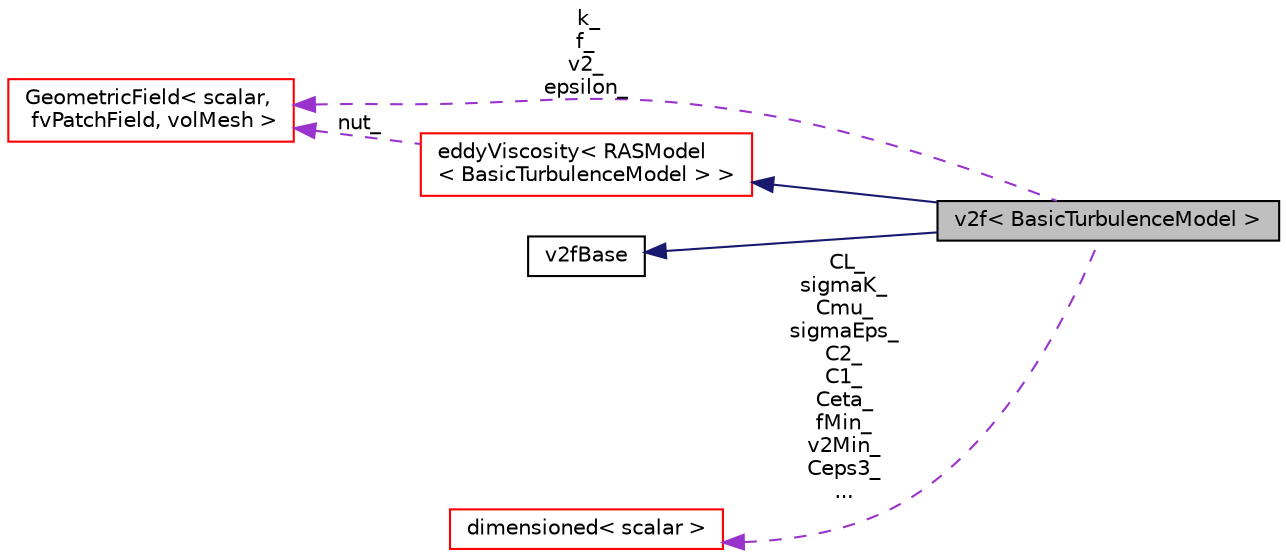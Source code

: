 digraph "v2f&lt; BasicTurbulenceModel &gt;"
{
  bgcolor="transparent";
  edge [fontname="Helvetica",fontsize="10",labelfontname="Helvetica",labelfontsize="10"];
  node [fontname="Helvetica",fontsize="10",shape=record];
  rankdir="LR";
  Node1 [label="v2f\< BasicTurbulenceModel \>",height=0.2,width=0.4,color="black", fillcolor="grey75", style="filled", fontcolor="black"];
  Node2 -> Node1 [dir="back",color="midnightblue",fontsize="10",style="solid",fontname="Helvetica"];
  Node2 [label="eddyViscosity\< RASModel\l\< BasicTurbulenceModel \> \>",height=0.2,width=0.4,color="red",URL="$a00620.html"];
  Node3 -> Node2 [dir="back",color="darkorchid3",fontsize="10",style="dashed",label=" nut_" ,fontname="Helvetica"];
  Node3 [label="GeometricField\< scalar,\l fvPatchField, volMesh \>",height=0.2,width=0.4,color="red",URL="$a00933.html"];
  Node4 -> Node1 [dir="back",color="midnightblue",fontsize="10",style="solid",fontname="Helvetica"];
  Node4 [label="v2fBase",height=0.2,width=0.4,color="black",URL="$a02873.html",tooltip="Abstract base-class for v2-f models to provide BCs access to the v2 and f fields. ..."];
  Node3 -> Node1 [dir="back",color="darkorchid3",fontsize="10",style="dashed",label=" k_\nf_\nv2_\nepsilon_" ,fontname="Helvetica"];
  Node5 -> Node1 [dir="back",color="darkorchid3",fontsize="10",style="dashed",label=" CL_\nsigmaK_\nCmu_\nsigmaEps_\nC2_\nC1_\nCeta_\nfMin_\nv2Min_\nCeps3_\n..." ,fontname="Helvetica"];
  Node5 [label="dimensioned\< scalar \>",height=0.2,width=0.4,color="red",URL="$a00538.html"];
}
